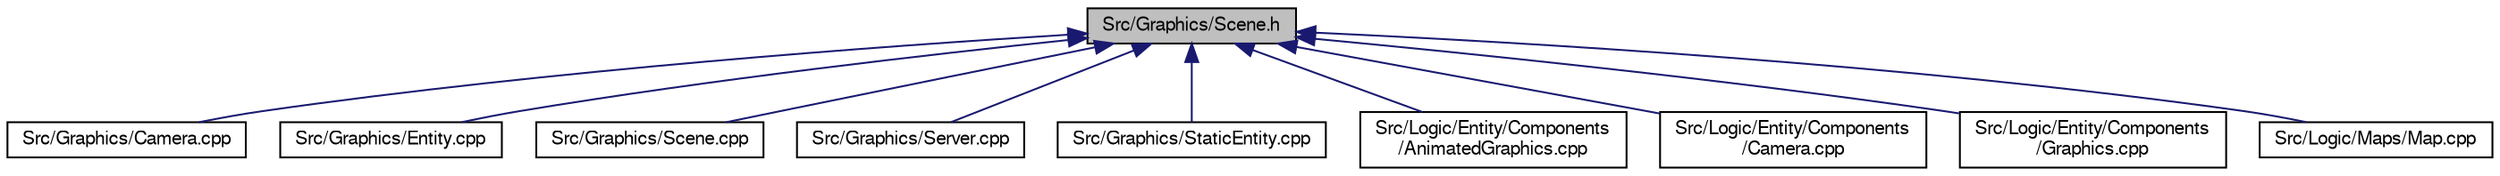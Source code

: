 digraph "Src/Graphics/Scene.h"
{
  edge [fontname="FreeSans",fontsize="10",labelfontname="FreeSans",labelfontsize="10"];
  node [fontname="FreeSans",fontsize="10",shape=record];
  Node1 [label="Src/Graphics/Scene.h",height=0.2,width=0.4,color="black", fillcolor="grey75", style="filled", fontcolor="black"];
  Node1 -> Node2 [dir="back",color="midnightblue",fontsize="10",style="solid",fontname="FreeSans"];
  Node2 [label="Src/Graphics/Camera.cpp",height=0.2,width=0.4,color="black", fillcolor="white", style="filled",URL="$_graphics_2_camera_8cpp_source.html"];
  Node1 -> Node3 [dir="back",color="midnightblue",fontsize="10",style="solid",fontname="FreeSans"];
  Node3 [label="Src/Graphics/Entity.cpp",height=0.2,width=0.4,color="black", fillcolor="white", style="filled",URL="$_graphics_2_entity_8cpp_source.html"];
  Node1 -> Node4 [dir="back",color="midnightblue",fontsize="10",style="solid",fontname="FreeSans"];
  Node4 [label="Src/Graphics/Scene.cpp",height=0.2,width=0.4,color="black", fillcolor="white", style="filled",URL="$_scene_8cpp.html",tooltip="Contiene la implementación de la clase contenedora de los elementos de una escena. "];
  Node1 -> Node5 [dir="back",color="midnightblue",fontsize="10",style="solid",fontname="FreeSans"];
  Node5 [label="Src/Graphics/Server.cpp",height=0.2,width=0.4,color="black", fillcolor="white", style="filled",URL="$_graphics_2_server_8cpp_source.html"];
  Node1 -> Node6 [dir="back",color="midnightblue",fontsize="10",style="solid",fontname="FreeSans"];
  Node6 [label="Src/Graphics/StaticEntity.cpp",height=0.2,width=0.4,color="black", fillcolor="white", style="filled",URL="$_static_entity_8cpp.html",tooltip="Contiene la implementación de la clase que representa una entidad gráfica estática. "];
  Node1 -> Node7 [dir="back",color="midnightblue",fontsize="10",style="solid",fontname="FreeSans"];
  Node7 [label="Src/Logic/Entity/Components\l/AnimatedGraphics.cpp",height=0.2,width=0.4,color="black", fillcolor="white", style="filled",URL="$_animated_graphics_8cpp.html",tooltip="Contiene la implementaciï¿œn del componente que controla la representaciï¿œn grï¿œfica de una entidad..."];
  Node1 -> Node8 [dir="back",color="midnightblue",fontsize="10",style="solid",fontname="FreeSans"];
  Node8 [label="Src/Logic/Entity/Components\l/Camera.cpp",height=0.2,width=0.4,color="black", fillcolor="white", style="filled",URL="$_logic_2_entity_2_components_2_camera_8cpp_source.html"];
  Node1 -> Node9 [dir="back",color="midnightblue",fontsize="10",style="solid",fontname="FreeSans"];
  Node9 [label="Src/Logic/Entity/Components\l/Graphics.cpp",height=0.2,width=0.4,color="black", fillcolor="white", style="filled",URL="$_graphics_8cpp.html",tooltip="Contiene la implementaciï¿œn del componente que controla la representaciï¿œn grï¿œfica de la entidad..."];
  Node1 -> Node10 [dir="back",color="midnightblue",fontsize="10",style="solid",fontname="FreeSans"];
  Node10 [label="Src/Logic/Maps/Map.cpp",height=0.2,width=0.4,color="black", fillcolor="white", style="filled",URL="$_map_8cpp.html",tooltip="Contiene la implementaciï¿œn de la clase CMap, Un mapa lï¿œgico. "];
}
